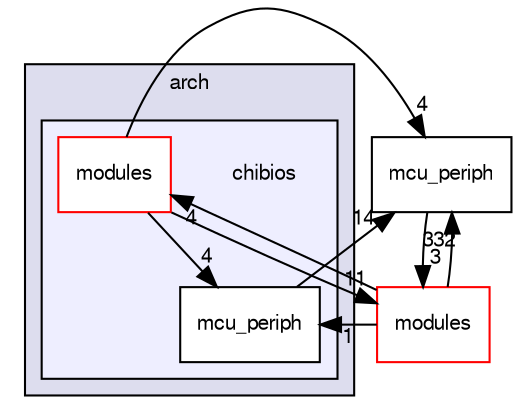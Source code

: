 digraph "sw/airborne/arch/chibios" {
  compound=true
  node [ fontsize="10", fontname="FreeSans"];
  edge [ labelfontsize="10", labelfontname="FreeSans"];
  subgraph clusterdir_fc6475eb39ea0144fb6697b809fd11a9 {
    graph [ bgcolor="#ddddee", pencolor="black", label="arch" fontname="FreeSans", fontsize="10", URL="dir_fc6475eb39ea0144fb6697b809fd11a9.html"]
  subgraph clusterdir_975986b9e0eb299e77243bf822f828ce {
    graph [ bgcolor="#eeeeff", pencolor="black", label="" URL="dir_975986b9e0eb299e77243bf822f828ce.html"];
    dir_975986b9e0eb299e77243bf822f828ce [shape=plaintext label="chibios"];
    dir_b82140776176b28f52d7ab660bc0e8ab [shape=box label="mcu_periph" color="black" fillcolor="white" style="filled" URL="dir_b82140776176b28f52d7ab660bc0e8ab.html"];
    dir_b90ea24ba107b1eee04b94e35b69f47b [shape=box label="modules" color="red" fillcolor="white" style="filled" URL="dir_b90ea24ba107b1eee04b94e35b69f47b.html"];
  }
  }
  dir_1ca43f6a116d741d80fb1d0555a2b198 [shape=box label="mcu_periph" URL="dir_1ca43f6a116d741d80fb1d0555a2b198.html"];
  dir_c2abcdd6ccb39c3582929c0e3f5651c2 [shape=box label="modules" fillcolor="white" style="filled" color="red" URL="dir_c2abcdd6ccb39c3582929c0e3f5651c2.html"];
  dir_b90ea24ba107b1eee04b94e35b69f47b->dir_b82140776176b28f52d7ab660bc0e8ab [headlabel="4", labeldistance=1.5 headhref="dir_000011_000007.html"];
  dir_b90ea24ba107b1eee04b94e35b69f47b->dir_1ca43f6a116d741d80fb1d0555a2b198 [headlabel="4", labeldistance=1.5 headhref="dir_000011_000107.html"];
  dir_b90ea24ba107b1eee04b94e35b69f47b->dir_c2abcdd6ccb39c3582929c0e3f5651c2 [headlabel="11", labeldistance=1.5 headhref="dir_000011_000031.html"];
  dir_b82140776176b28f52d7ab660bc0e8ab->dir_1ca43f6a116d741d80fb1d0555a2b198 [headlabel="14", labeldistance=1.5 headhref="dir_000007_000107.html"];
  dir_1ca43f6a116d741d80fb1d0555a2b198->dir_c2abcdd6ccb39c3582929c0e3f5651c2 [headlabel="3", labeldistance=1.5 headhref="dir_000107_000031.html"];
  dir_c2abcdd6ccb39c3582929c0e3f5651c2->dir_b90ea24ba107b1eee04b94e35b69f47b [headlabel="4", labeldistance=1.5 headhref="dir_000031_000011.html"];
  dir_c2abcdd6ccb39c3582929c0e3f5651c2->dir_b82140776176b28f52d7ab660bc0e8ab [headlabel="1", labeldistance=1.5 headhref="dir_000031_000007.html"];
  dir_c2abcdd6ccb39c3582929c0e3f5651c2->dir_1ca43f6a116d741d80fb1d0555a2b198 [headlabel="332", labeldistance=1.5 headhref="dir_000031_000107.html"];
}
